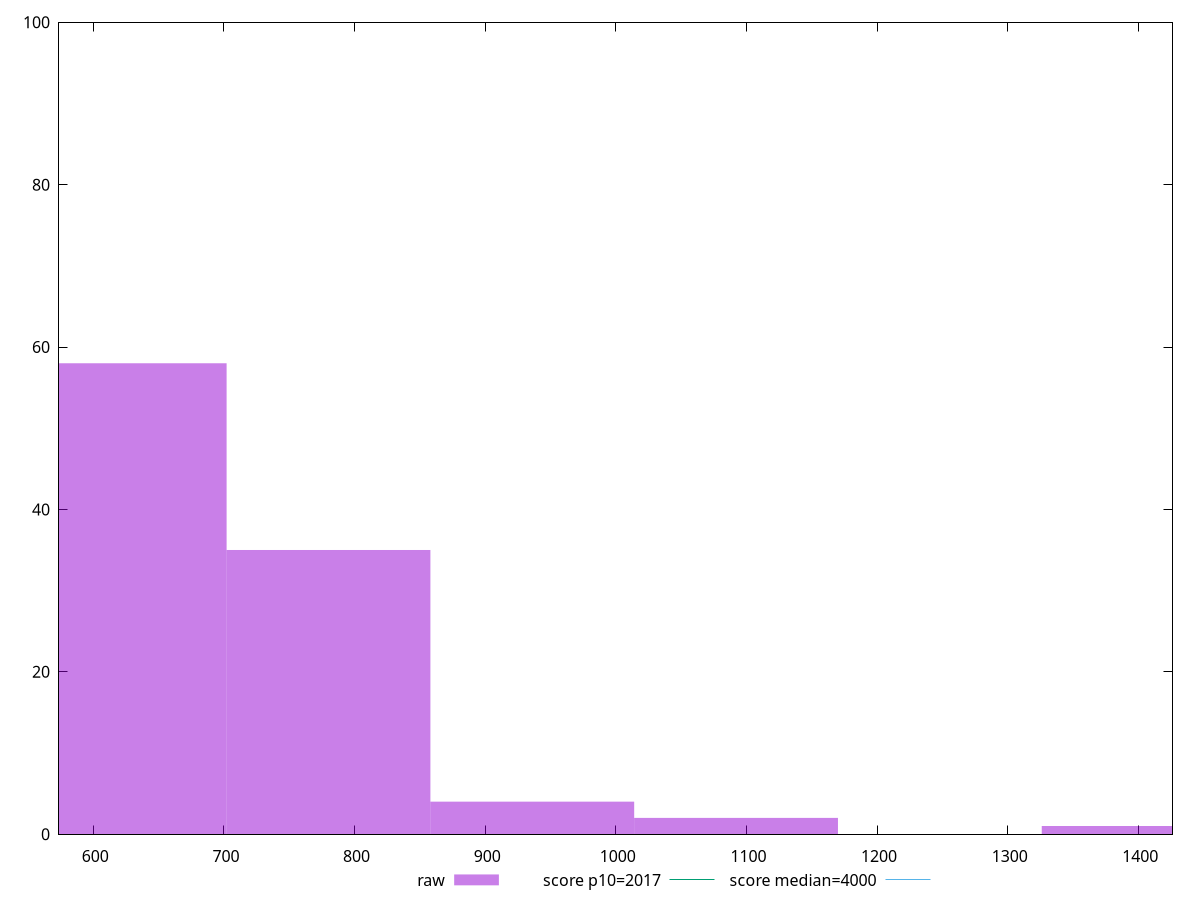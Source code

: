 reset

$raw <<EOF
624.0442080092296 58
780.055260011537 35
936.0663120138444 4
1092.0773640161517 2
1404.0994680207666 1
EOF

set key outside below
set boxwidth 156.0110520023074
set xrange [573.7360000000002:1426.188000000001]
set yrange [0:100]
set trange [0:100]
set style fill transparent solid 0.5 noborder

set parametric
set terminal svg size 640, 490 enhanced background rgb 'white'
set output "report_00009_2021-02-08T22-37-41.559Z/mainthread-work-breakdown/samples/pages+cached+noadtech+nomedia+nocss/raw/histogram.svg"

plot $raw title "raw" with boxes, \
     2017,t title "score p10=2017", \
     4000,t title "score median=4000"

reset
